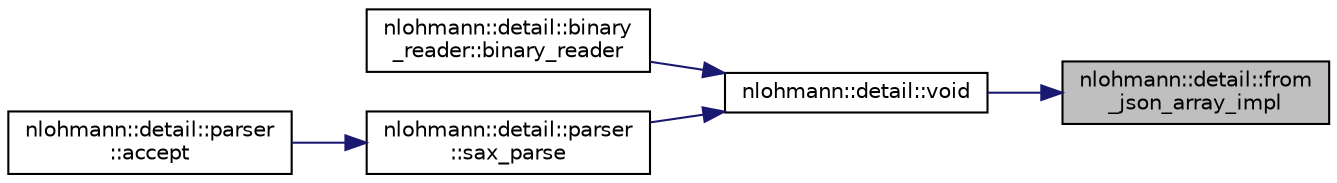 digraph "nlohmann::detail::from_json_array_impl"
{
 // LATEX_PDF_SIZE
  edge [fontname="Helvetica",fontsize="10",labelfontname="Helvetica",labelfontsize="10"];
  node [fontname="Helvetica",fontsize="10",shape=record];
  rankdir="RL";
  Node1 [label="nlohmann::detail::from\l_json_array_impl",height=0.2,width=0.4,color="black", fillcolor="grey75", style="filled", fontcolor="black",tooltip=" "];
  Node1 -> Node2 [dir="back",color="midnightblue",fontsize="10",style="solid"];
  Node2 [label="nlohmann::detail::void",height=0.2,width=0.4,color="black", fillcolor="white", style="filled",URL="$namespacenlohmann_1_1detail.html#a59fca69799f6b9e366710cb9043aa77d",tooltip=" "];
  Node2 -> Node3 [dir="back",color="midnightblue",fontsize="10",style="solid"];
  Node3 [label="nlohmann::detail::binary\l_reader::binary_reader",height=0.2,width=0.4,color="black", fillcolor="white", style="filled",URL="$classnlohmann_1_1detail_1_1binary__reader.html#ad7cb69186e01b77ec021e83137461457",tooltip="create a binary reader"];
  Node2 -> Node4 [dir="back",color="midnightblue",fontsize="10",style="solid"];
  Node4 [label="nlohmann::detail::parser\l::sax_parse",height=0.2,width=0.4,color="black", fillcolor="white", style="filled",URL="$classnlohmann_1_1detail_1_1parser.html#a073b8313a5194aac3a7d5da0d935788c",tooltip=" "];
  Node4 -> Node5 [dir="back",color="midnightblue",fontsize="10",style="solid"];
  Node5 [label="nlohmann::detail::parser\l::accept",height=0.2,width=0.4,color="black", fillcolor="white", style="filled",URL="$classnlohmann_1_1detail_1_1parser.html#a39784a586867c05388cb0adca0fd72b5",tooltip="public accept interface"];
}

